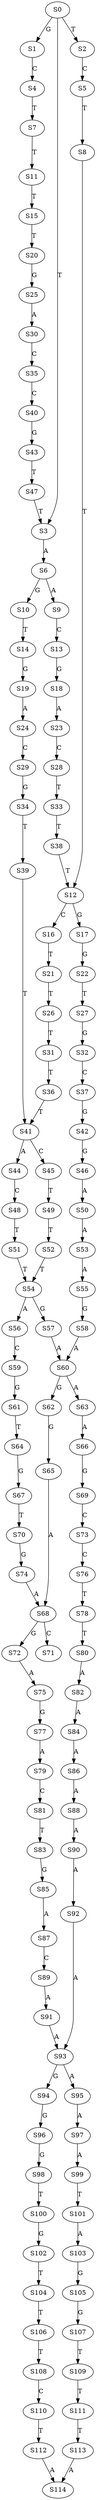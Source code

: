 strict digraph  {
	S0 -> S1 [ label = G ];
	S0 -> S2 [ label = T ];
	S0 -> S3 [ label = T ];
	S1 -> S4 [ label = C ];
	S2 -> S5 [ label = C ];
	S3 -> S6 [ label = A ];
	S4 -> S7 [ label = T ];
	S5 -> S8 [ label = T ];
	S6 -> S9 [ label = A ];
	S6 -> S10 [ label = G ];
	S7 -> S11 [ label = T ];
	S8 -> S12 [ label = T ];
	S9 -> S13 [ label = C ];
	S10 -> S14 [ label = T ];
	S11 -> S15 [ label = T ];
	S12 -> S16 [ label = C ];
	S12 -> S17 [ label = G ];
	S13 -> S18 [ label = G ];
	S14 -> S19 [ label = G ];
	S15 -> S20 [ label = T ];
	S16 -> S21 [ label = T ];
	S17 -> S22 [ label = G ];
	S18 -> S23 [ label = A ];
	S19 -> S24 [ label = A ];
	S20 -> S25 [ label = G ];
	S21 -> S26 [ label = T ];
	S22 -> S27 [ label = T ];
	S23 -> S28 [ label = C ];
	S24 -> S29 [ label = C ];
	S25 -> S30 [ label = A ];
	S26 -> S31 [ label = T ];
	S27 -> S32 [ label = G ];
	S28 -> S33 [ label = T ];
	S29 -> S34 [ label = G ];
	S30 -> S35 [ label = C ];
	S31 -> S36 [ label = T ];
	S32 -> S37 [ label = C ];
	S33 -> S38 [ label = T ];
	S34 -> S39 [ label = T ];
	S35 -> S40 [ label = C ];
	S36 -> S41 [ label = T ];
	S37 -> S42 [ label = G ];
	S38 -> S12 [ label = T ];
	S39 -> S41 [ label = T ];
	S40 -> S43 [ label = G ];
	S41 -> S44 [ label = A ];
	S41 -> S45 [ label = C ];
	S42 -> S46 [ label = G ];
	S43 -> S47 [ label = T ];
	S44 -> S48 [ label = C ];
	S45 -> S49 [ label = T ];
	S46 -> S50 [ label = A ];
	S47 -> S3 [ label = T ];
	S48 -> S51 [ label = T ];
	S49 -> S52 [ label = T ];
	S50 -> S53 [ label = A ];
	S51 -> S54 [ label = T ];
	S52 -> S54 [ label = T ];
	S53 -> S55 [ label = A ];
	S54 -> S56 [ label = A ];
	S54 -> S57 [ label = G ];
	S55 -> S58 [ label = G ];
	S56 -> S59 [ label = C ];
	S57 -> S60 [ label = A ];
	S58 -> S60 [ label = A ];
	S59 -> S61 [ label = G ];
	S60 -> S62 [ label = G ];
	S60 -> S63 [ label = A ];
	S61 -> S64 [ label = T ];
	S62 -> S65 [ label = G ];
	S63 -> S66 [ label = A ];
	S64 -> S67 [ label = G ];
	S65 -> S68 [ label = A ];
	S66 -> S69 [ label = G ];
	S67 -> S70 [ label = T ];
	S68 -> S71 [ label = C ];
	S68 -> S72 [ label = G ];
	S69 -> S73 [ label = C ];
	S70 -> S74 [ label = G ];
	S72 -> S75 [ label = A ];
	S73 -> S76 [ label = C ];
	S74 -> S68 [ label = A ];
	S75 -> S77 [ label = G ];
	S76 -> S78 [ label = T ];
	S77 -> S79 [ label = A ];
	S78 -> S80 [ label = T ];
	S79 -> S81 [ label = C ];
	S80 -> S82 [ label = A ];
	S81 -> S83 [ label = T ];
	S82 -> S84 [ label = A ];
	S83 -> S85 [ label = G ];
	S84 -> S86 [ label = A ];
	S85 -> S87 [ label = A ];
	S86 -> S88 [ label = A ];
	S87 -> S89 [ label = C ];
	S88 -> S90 [ label = A ];
	S89 -> S91 [ label = A ];
	S90 -> S92 [ label = A ];
	S91 -> S93 [ label = A ];
	S92 -> S93 [ label = A ];
	S93 -> S94 [ label = G ];
	S93 -> S95 [ label = A ];
	S94 -> S96 [ label = G ];
	S95 -> S97 [ label = A ];
	S96 -> S98 [ label = G ];
	S97 -> S99 [ label = A ];
	S98 -> S100 [ label = T ];
	S99 -> S101 [ label = T ];
	S100 -> S102 [ label = G ];
	S101 -> S103 [ label = A ];
	S102 -> S104 [ label = T ];
	S103 -> S105 [ label = G ];
	S104 -> S106 [ label = T ];
	S105 -> S107 [ label = G ];
	S106 -> S108 [ label = T ];
	S107 -> S109 [ label = T ];
	S108 -> S110 [ label = C ];
	S109 -> S111 [ label = T ];
	S110 -> S112 [ label = T ];
	S111 -> S113 [ label = T ];
	S112 -> S114 [ label = A ];
	S113 -> S114 [ label = A ];
}
